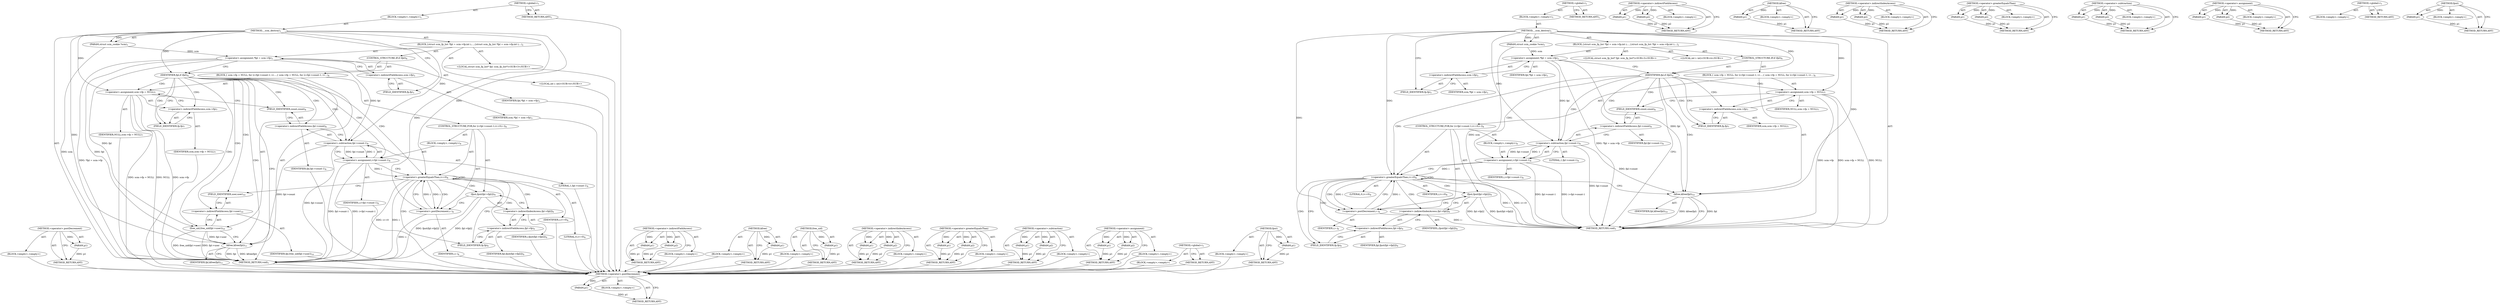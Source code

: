 digraph "fput" {
vulnerable_89 [label=<(METHOD,&lt;operator&gt;.postDecrement)>];
vulnerable_90 [label=<(PARAM,p1)>];
vulnerable_91 [label=<(BLOCK,&lt;empty&gt;,&lt;empty&gt;)>];
vulnerable_92 [label=<(METHOD_RETURN,ANY)>];
vulnerable_6 [label=<(METHOD,&lt;global&gt;)<SUB>1</SUB>>];
vulnerable_7 [label=<(BLOCK,&lt;empty&gt;,&lt;empty&gt;)<SUB>1</SUB>>];
vulnerable_8 [label=<(METHOD,__scm_destroy)<SUB>1</SUB>>];
vulnerable_9 [label=<(PARAM,struct scm_cookie *scm)<SUB>1</SUB>>];
vulnerable_10 [label=<(BLOCK,{
	struct scm_fp_list *fpl = scm-&gt;fp;
	int i;

...,{
	struct scm_fp_list *fpl = scm-&gt;fp;
	int i;

...)<SUB>2</SUB>>];
vulnerable_11 [label="<(LOCAL,struct scm_fp_list* fpl: scm_fp_list*)<SUB>3</SUB>>"];
vulnerable_12 [label=<(&lt;operator&gt;.assignment,*fpl = scm-&gt;fp)<SUB>3</SUB>>];
vulnerable_13 [label=<(IDENTIFIER,fpl,*fpl = scm-&gt;fp)<SUB>3</SUB>>];
vulnerable_14 [label=<(&lt;operator&gt;.indirectFieldAccess,scm-&gt;fp)<SUB>3</SUB>>];
vulnerable_15 [label=<(IDENTIFIER,scm,*fpl = scm-&gt;fp)<SUB>3</SUB>>];
vulnerable_16 [label=<(FIELD_IDENTIFIER,fp,fp)<SUB>3</SUB>>];
vulnerable_17 [label="<(LOCAL,int i: int)<SUB>4</SUB>>"];
vulnerable_18 [label=<(CONTROL_STRUCTURE,IF,if (fpl))<SUB>6</SUB>>];
vulnerable_19 [label=<(IDENTIFIER,fpl,if (fpl))<SUB>6</SUB>>];
vulnerable_20 [label=<(BLOCK,{
 		scm-&gt;fp = NULL;
 		for (i=fpl-&gt;count-1; i&gt;...,{
 		scm-&gt;fp = NULL;
 		for (i=fpl-&gt;count-1; i&gt;...)<SUB>6</SUB>>];
vulnerable_21 [label=<(&lt;operator&gt;.assignment,scm-&gt;fp = NULL)<SUB>7</SUB>>];
vulnerable_22 [label=<(&lt;operator&gt;.indirectFieldAccess,scm-&gt;fp)<SUB>7</SUB>>];
vulnerable_23 [label=<(IDENTIFIER,scm,scm-&gt;fp = NULL)<SUB>7</SUB>>];
vulnerable_24 [label=<(FIELD_IDENTIFIER,fp,fp)<SUB>7</SUB>>];
vulnerable_25 [label=<(IDENTIFIER,NULL,scm-&gt;fp = NULL)<SUB>7</SUB>>];
vulnerable_26 [label=<(CONTROL_STRUCTURE,FOR,for (i=fpl-&gt;count-1;i&gt;=0;i--))<SUB>8</SUB>>];
vulnerable_27 [label=<(BLOCK,&lt;empty&gt;,&lt;empty&gt;)<SUB>8</SUB>>];
vulnerable_28 [label=<(&lt;operator&gt;.assignment,i=fpl-&gt;count-1)<SUB>8</SUB>>];
vulnerable_29 [label=<(IDENTIFIER,i,i=fpl-&gt;count-1)<SUB>8</SUB>>];
vulnerable_30 [label=<(&lt;operator&gt;.subtraction,fpl-&gt;count-1)<SUB>8</SUB>>];
vulnerable_31 [label=<(&lt;operator&gt;.indirectFieldAccess,fpl-&gt;count)<SUB>8</SUB>>];
vulnerable_32 [label=<(IDENTIFIER,fpl,fpl-&gt;count-1)<SUB>8</SUB>>];
vulnerable_33 [label=<(FIELD_IDENTIFIER,count,count)<SUB>8</SUB>>];
vulnerable_34 [label=<(LITERAL,1,fpl-&gt;count-1)<SUB>8</SUB>>];
vulnerable_35 [label=<(&lt;operator&gt;.greaterEqualsThan,i&gt;=0)<SUB>8</SUB>>];
vulnerable_36 [label=<(IDENTIFIER,i,i&gt;=0)<SUB>8</SUB>>];
vulnerable_37 [label=<(LITERAL,0,i&gt;=0)<SUB>8</SUB>>];
vulnerable_38 [label=<(&lt;operator&gt;.postDecrement,i--)<SUB>8</SUB>>];
vulnerable_39 [label=<(IDENTIFIER,i,i--)<SUB>8</SUB>>];
vulnerable_40 [label=<(fput,fput(fpl-&gt;fp[i]))<SUB>9</SUB>>];
vulnerable_41 [label=<(&lt;operator&gt;.indirectIndexAccess,fpl-&gt;fp[i])<SUB>9</SUB>>];
vulnerable_42 [label=<(&lt;operator&gt;.indirectFieldAccess,fpl-&gt;fp)<SUB>9</SUB>>];
vulnerable_43 [label=<(IDENTIFIER,fpl,fput(fpl-&gt;fp[i]))<SUB>9</SUB>>];
vulnerable_44 [label=<(FIELD_IDENTIFIER,fp,fp)<SUB>9</SUB>>];
vulnerable_45 [label=<(IDENTIFIER,i,fput(fpl-&gt;fp[i]))<SUB>9</SUB>>];
vulnerable_46 [label=<(kfree,kfree(fpl))<SUB>10</SUB>>];
vulnerable_47 [label=<(IDENTIFIER,fpl,kfree(fpl))<SUB>10</SUB>>];
vulnerable_48 [label=<(METHOD_RETURN,void)<SUB>1</SUB>>];
vulnerable_50 [label=<(METHOD_RETURN,ANY)<SUB>1</SUB>>];
vulnerable_74 [label=<(METHOD,&lt;operator&gt;.indirectFieldAccess)>];
vulnerable_75 [label=<(PARAM,p1)>];
vulnerable_76 [label=<(PARAM,p2)>];
vulnerable_77 [label=<(BLOCK,&lt;empty&gt;,&lt;empty&gt;)>];
vulnerable_78 [label=<(METHOD_RETURN,ANY)>];
vulnerable_102 [label=<(METHOD,kfree)>];
vulnerable_103 [label=<(PARAM,p1)>];
vulnerable_104 [label=<(BLOCK,&lt;empty&gt;,&lt;empty&gt;)>];
vulnerable_105 [label=<(METHOD_RETURN,ANY)>];
vulnerable_97 [label=<(METHOD,&lt;operator&gt;.indirectIndexAccess)>];
vulnerable_98 [label=<(PARAM,p1)>];
vulnerable_99 [label=<(PARAM,p2)>];
vulnerable_100 [label=<(BLOCK,&lt;empty&gt;,&lt;empty&gt;)>];
vulnerable_101 [label=<(METHOD_RETURN,ANY)>];
vulnerable_84 [label=<(METHOD,&lt;operator&gt;.greaterEqualsThan)>];
vulnerable_85 [label=<(PARAM,p1)>];
vulnerable_86 [label=<(PARAM,p2)>];
vulnerable_87 [label=<(BLOCK,&lt;empty&gt;,&lt;empty&gt;)>];
vulnerable_88 [label=<(METHOD_RETURN,ANY)>];
vulnerable_79 [label=<(METHOD,&lt;operator&gt;.subtraction)>];
vulnerable_80 [label=<(PARAM,p1)>];
vulnerable_81 [label=<(PARAM,p2)>];
vulnerable_82 [label=<(BLOCK,&lt;empty&gt;,&lt;empty&gt;)>];
vulnerable_83 [label=<(METHOD_RETURN,ANY)>];
vulnerable_69 [label=<(METHOD,&lt;operator&gt;.assignment)>];
vulnerable_70 [label=<(PARAM,p1)>];
vulnerable_71 [label=<(PARAM,p2)>];
vulnerable_72 [label=<(BLOCK,&lt;empty&gt;,&lt;empty&gt;)>];
vulnerable_73 [label=<(METHOD_RETURN,ANY)>];
vulnerable_63 [label=<(METHOD,&lt;global&gt;)<SUB>1</SUB>>];
vulnerable_64 [label=<(BLOCK,&lt;empty&gt;,&lt;empty&gt;)>];
vulnerable_65 [label=<(METHOD_RETURN,ANY)>];
vulnerable_93 [label=<(METHOD,fput)>];
vulnerable_94 [label=<(PARAM,p1)>];
vulnerable_95 [label=<(BLOCK,&lt;empty&gt;,&lt;empty&gt;)>];
vulnerable_96 [label=<(METHOD_RETURN,ANY)>];
fixed_93 [label=<(METHOD,&lt;operator&gt;.postDecrement)>];
fixed_94 [label=<(PARAM,p1)>];
fixed_95 [label=<(BLOCK,&lt;empty&gt;,&lt;empty&gt;)>];
fixed_96 [label=<(METHOD_RETURN,ANY)>];
fixed_6 [label=<(METHOD,&lt;global&gt;)<SUB>1</SUB>>];
fixed_7 [label=<(BLOCK,&lt;empty&gt;,&lt;empty&gt;)<SUB>1</SUB>>];
fixed_8 [label=<(METHOD,__scm_destroy)<SUB>1</SUB>>];
fixed_9 [label=<(PARAM,struct scm_cookie *scm)<SUB>1</SUB>>];
fixed_10 [label=<(BLOCK,{
	struct scm_fp_list *fpl = scm-&gt;fp;
	int i;

...,{
	struct scm_fp_list *fpl = scm-&gt;fp;
	int i;

...)<SUB>2</SUB>>];
fixed_11 [label="<(LOCAL,struct scm_fp_list* fpl: scm_fp_list*)<SUB>3</SUB>>"];
fixed_12 [label=<(&lt;operator&gt;.assignment,*fpl = scm-&gt;fp)<SUB>3</SUB>>];
fixed_13 [label=<(IDENTIFIER,fpl,*fpl = scm-&gt;fp)<SUB>3</SUB>>];
fixed_14 [label=<(&lt;operator&gt;.indirectFieldAccess,scm-&gt;fp)<SUB>3</SUB>>];
fixed_15 [label=<(IDENTIFIER,scm,*fpl = scm-&gt;fp)<SUB>3</SUB>>];
fixed_16 [label=<(FIELD_IDENTIFIER,fp,fp)<SUB>3</SUB>>];
fixed_17 [label="<(LOCAL,int i: int)<SUB>4</SUB>>"];
fixed_18 [label=<(CONTROL_STRUCTURE,IF,if (fpl))<SUB>6</SUB>>];
fixed_19 [label=<(IDENTIFIER,fpl,if (fpl))<SUB>6</SUB>>];
fixed_20 [label=<(BLOCK,{
 		scm-&gt;fp = NULL;
 		for (i=fpl-&gt;count-1; i&gt;...,{
 		scm-&gt;fp = NULL;
 		for (i=fpl-&gt;count-1; i&gt;...)<SUB>6</SUB>>];
fixed_21 [label=<(&lt;operator&gt;.assignment,scm-&gt;fp = NULL)<SUB>7</SUB>>];
fixed_22 [label=<(&lt;operator&gt;.indirectFieldAccess,scm-&gt;fp)<SUB>7</SUB>>];
fixed_23 [label=<(IDENTIFIER,scm,scm-&gt;fp = NULL)<SUB>7</SUB>>];
fixed_24 [label=<(FIELD_IDENTIFIER,fp,fp)<SUB>7</SUB>>];
fixed_25 [label=<(IDENTIFIER,NULL,scm-&gt;fp = NULL)<SUB>7</SUB>>];
fixed_26 [label=<(CONTROL_STRUCTURE,FOR,for (i=fpl-&gt;count-1;i&gt;=0;i--))<SUB>8</SUB>>];
fixed_27 [label=<(BLOCK,&lt;empty&gt;,&lt;empty&gt;)<SUB>8</SUB>>];
fixed_28 [label=<(&lt;operator&gt;.assignment,i=fpl-&gt;count-1)<SUB>8</SUB>>];
fixed_29 [label=<(IDENTIFIER,i,i=fpl-&gt;count-1)<SUB>8</SUB>>];
fixed_30 [label=<(&lt;operator&gt;.subtraction,fpl-&gt;count-1)<SUB>8</SUB>>];
fixed_31 [label=<(&lt;operator&gt;.indirectFieldAccess,fpl-&gt;count)<SUB>8</SUB>>];
fixed_32 [label=<(IDENTIFIER,fpl,fpl-&gt;count-1)<SUB>8</SUB>>];
fixed_33 [label=<(FIELD_IDENTIFIER,count,count)<SUB>8</SUB>>];
fixed_34 [label=<(LITERAL,1,fpl-&gt;count-1)<SUB>8</SUB>>];
fixed_35 [label=<(&lt;operator&gt;.greaterEqualsThan,i&gt;=0)<SUB>8</SUB>>];
fixed_36 [label=<(IDENTIFIER,i,i&gt;=0)<SUB>8</SUB>>];
fixed_37 [label=<(LITERAL,0,i&gt;=0)<SUB>8</SUB>>];
fixed_38 [label=<(&lt;operator&gt;.postDecrement,i--)<SUB>8</SUB>>];
fixed_39 [label=<(IDENTIFIER,i,i--)<SUB>8</SUB>>];
fixed_40 [label=<(fput,fput(fpl-&gt;fp[i]))<SUB>9</SUB>>];
fixed_41 [label=<(&lt;operator&gt;.indirectIndexAccess,fpl-&gt;fp[i])<SUB>9</SUB>>];
fixed_42 [label=<(&lt;operator&gt;.indirectFieldAccess,fpl-&gt;fp)<SUB>9</SUB>>];
fixed_43 [label=<(IDENTIFIER,fpl,fput(fpl-&gt;fp[i]))<SUB>9</SUB>>];
fixed_44 [label=<(FIELD_IDENTIFIER,fp,fp)<SUB>9</SUB>>];
fixed_45 [label=<(IDENTIFIER,i,fput(fpl-&gt;fp[i]))<SUB>9</SUB>>];
fixed_46 [label=<(free_uid,free_uid(fpl-&gt;user))<SUB>10</SUB>>];
fixed_47 [label=<(&lt;operator&gt;.indirectFieldAccess,fpl-&gt;user)<SUB>10</SUB>>];
fixed_48 [label=<(IDENTIFIER,fpl,free_uid(fpl-&gt;user))<SUB>10</SUB>>];
fixed_49 [label=<(FIELD_IDENTIFIER,user,user)<SUB>10</SUB>>];
fixed_50 [label=<(kfree,kfree(fpl))<SUB>11</SUB>>];
fixed_51 [label=<(IDENTIFIER,fpl,kfree(fpl))<SUB>11</SUB>>];
fixed_52 [label=<(METHOD_RETURN,void)<SUB>1</SUB>>];
fixed_54 [label=<(METHOD_RETURN,ANY)<SUB>1</SUB>>];
fixed_78 [label=<(METHOD,&lt;operator&gt;.indirectFieldAccess)>];
fixed_79 [label=<(PARAM,p1)>];
fixed_80 [label=<(PARAM,p2)>];
fixed_81 [label=<(BLOCK,&lt;empty&gt;,&lt;empty&gt;)>];
fixed_82 [label=<(METHOD_RETURN,ANY)>];
fixed_110 [label=<(METHOD,kfree)>];
fixed_111 [label=<(PARAM,p1)>];
fixed_112 [label=<(BLOCK,&lt;empty&gt;,&lt;empty&gt;)>];
fixed_113 [label=<(METHOD_RETURN,ANY)>];
fixed_106 [label=<(METHOD,free_uid)>];
fixed_107 [label=<(PARAM,p1)>];
fixed_108 [label=<(BLOCK,&lt;empty&gt;,&lt;empty&gt;)>];
fixed_109 [label=<(METHOD_RETURN,ANY)>];
fixed_101 [label=<(METHOD,&lt;operator&gt;.indirectIndexAccess)>];
fixed_102 [label=<(PARAM,p1)>];
fixed_103 [label=<(PARAM,p2)>];
fixed_104 [label=<(BLOCK,&lt;empty&gt;,&lt;empty&gt;)>];
fixed_105 [label=<(METHOD_RETURN,ANY)>];
fixed_88 [label=<(METHOD,&lt;operator&gt;.greaterEqualsThan)>];
fixed_89 [label=<(PARAM,p1)>];
fixed_90 [label=<(PARAM,p2)>];
fixed_91 [label=<(BLOCK,&lt;empty&gt;,&lt;empty&gt;)>];
fixed_92 [label=<(METHOD_RETURN,ANY)>];
fixed_83 [label=<(METHOD,&lt;operator&gt;.subtraction)>];
fixed_84 [label=<(PARAM,p1)>];
fixed_85 [label=<(PARAM,p2)>];
fixed_86 [label=<(BLOCK,&lt;empty&gt;,&lt;empty&gt;)>];
fixed_87 [label=<(METHOD_RETURN,ANY)>];
fixed_73 [label=<(METHOD,&lt;operator&gt;.assignment)>];
fixed_74 [label=<(PARAM,p1)>];
fixed_75 [label=<(PARAM,p2)>];
fixed_76 [label=<(BLOCK,&lt;empty&gt;,&lt;empty&gt;)>];
fixed_77 [label=<(METHOD_RETURN,ANY)>];
fixed_67 [label=<(METHOD,&lt;global&gt;)<SUB>1</SUB>>];
fixed_68 [label=<(BLOCK,&lt;empty&gt;,&lt;empty&gt;)>];
fixed_69 [label=<(METHOD_RETURN,ANY)>];
fixed_97 [label=<(METHOD,fput)>];
fixed_98 [label=<(PARAM,p1)>];
fixed_99 [label=<(BLOCK,&lt;empty&gt;,&lt;empty&gt;)>];
fixed_100 [label=<(METHOD_RETURN,ANY)>];
vulnerable_89 -> vulnerable_90  [key=0, label="AST: "];
vulnerable_89 -> vulnerable_90  [key=1, label="DDG: "];
vulnerable_89 -> vulnerable_91  [key=0, label="AST: "];
vulnerable_89 -> vulnerable_92  [key=0, label="AST: "];
vulnerable_89 -> vulnerable_92  [key=1, label="CFG: "];
vulnerable_90 -> vulnerable_92  [key=0, label="DDG: p1"];
vulnerable_6 -> vulnerable_7  [key=0, label="AST: "];
vulnerable_6 -> vulnerable_50  [key=0, label="AST: "];
vulnerable_6 -> vulnerable_50  [key=1, label="CFG: "];
vulnerable_7 -> vulnerable_8  [key=0, label="AST: "];
vulnerable_8 -> vulnerable_9  [key=0, label="AST: "];
vulnerable_8 -> vulnerable_9  [key=1, label="DDG: "];
vulnerable_8 -> vulnerable_10  [key=0, label="AST: "];
vulnerable_8 -> vulnerable_48  [key=0, label="AST: "];
vulnerable_8 -> vulnerable_16  [key=0, label="CFG: "];
vulnerable_8 -> vulnerable_19  [key=0, label="DDG: "];
vulnerable_8 -> vulnerable_21  [key=0, label="DDG: "];
vulnerable_8 -> vulnerable_46  [key=0, label="DDG: "];
vulnerable_8 -> vulnerable_35  [key=0, label="DDG: "];
vulnerable_8 -> vulnerable_38  [key=0, label="DDG: "];
vulnerable_8 -> vulnerable_30  [key=0, label="DDG: "];
vulnerable_9 -> vulnerable_48  [key=0, label="DDG: scm"];
vulnerable_9 -> vulnerable_12  [key=0, label="DDG: scm"];
vulnerable_10 -> vulnerable_11  [key=0, label="AST: "];
vulnerable_10 -> vulnerable_12  [key=0, label="AST: "];
vulnerable_10 -> vulnerable_17  [key=0, label="AST: "];
vulnerable_10 -> vulnerable_18  [key=0, label="AST: "];
vulnerable_12 -> vulnerable_13  [key=0, label="AST: "];
vulnerable_12 -> vulnerable_14  [key=0, label="AST: "];
vulnerable_12 -> vulnerable_19  [key=0, label="CFG: "];
vulnerable_12 -> vulnerable_48  [key=0, label="DDG: *fpl = scm-&gt;fp"];
vulnerable_12 -> vulnerable_46  [key=0, label="DDG: fpl"];
vulnerable_12 -> vulnerable_30  [key=0, label="DDG: fpl"];
vulnerable_14 -> vulnerable_15  [key=0, label="AST: "];
vulnerable_14 -> vulnerable_16  [key=0, label="AST: "];
vulnerable_14 -> vulnerable_12  [key=0, label="CFG: "];
vulnerable_16 -> vulnerable_14  [key=0, label="CFG: "];
vulnerable_18 -> vulnerable_19  [key=0, label="AST: "];
vulnerable_18 -> vulnerable_20  [key=0, label="AST: "];
vulnerable_19 -> vulnerable_48  [key=0, label="CFG: "];
vulnerable_19 -> vulnerable_24  [key=0, label="CFG: "];
vulnerable_19 -> vulnerable_24  [key=1, label="CDG: "];
vulnerable_19 -> vulnerable_30  [key=0, label="CDG: "];
vulnerable_19 -> vulnerable_21  [key=0, label="CDG: "];
vulnerable_19 -> vulnerable_33  [key=0, label="CDG: "];
vulnerable_19 -> vulnerable_28  [key=0, label="CDG: "];
vulnerable_19 -> vulnerable_46  [key=0, label="CDG: "];
vulnerable_19 -> vulnerable_22  [key=0, label="CDG: "];
vulnerable_19 -> vulnerable_35  [key=0, label="CDG: "];
vulnerable_19 -> vulnerable_31  [key=0, label="CDG: "];
vulnerable_20 -> vulnerable_21  [key=0, label="AST: "];
vulnerable_20 -> vulnerable_26  [key=0, label="AST: "];
vulnerable_20 -> vulnerable_46  [key=0, label="AST: "];
vulnerable_21 -> vulnerable_22  [key=0, label="AST: "];
vulnerable_21 -> vulnerable_25  [key=0, label="AST: "];
vulnerable_21 -> vulnerable_33  [key=0, label="CFG: "];
vulnerable_21 -> vulnerable_48  [key=0, label="DDG: scm-&gt;fp"];
vulnerable_21 -> vulnerable_48  [key=1, label="DDG: scm-&gt;fp = NULL"];
vulnerable_21 -> vulnerable_48  [key=2, label="DDG: NULL"];
vulnerable_22 -> vulnerable_23  [key=0, label="AST: "];
vulnerable_22 -> vulnerable_24  [key=0, label="AST: "];
vulnerable_22 -> vulnerable_21  [key=0, label="CFG: "];
vulnerable_24 -> vulnerable_22  [key=0, label="CFG: "];
vulnerable_26 -> vulnerable_27  [key=0, label="AST: "];
vulnerable_26 -> vulnerable_35  [key=0, label="AST: "];
vulnerable_26 -> vulnerable_38  [key=0, label="AST: "];
vulnerable_26 -> vulnerable_40  [key=0, label="AST: "];
vulnerable_27 -> vulnerable_28  [key=0, label="AST: "];
vulnerable_28 -> vulnerable_29  [key=0, label="AST: "];
vulnerable_28 -> vulnerable_30  [key=0, label="AST: "];
vulnerable_28 -> vulnerable_35  [key=0, label="CFG: "];
vulnerable_28 -> vulnerable_35  [key=1, label="DDG: i"];
vulnerable_28 -> vulnerable_48  [key=0, label="DDG: fpl-&gt;count-1"];
vulnerable_28 -> vulnerable_48  [key=1, label="DDG: i=fpl-&gt;count-1"];
vulnerable_30 -> vulnerable_31  [key=0, label="AST: "];
vulnerable_30 -> vulnerable_34  [key=0, label="AST: "];
vulnerable_30 -> vulnerable_28  [key=0, label="CFG: "];
vulnerable_30 -> vulnerable_28  [key=1, label="DDG: fpl-&gt;count"];
vulnerable_30 -> vulnerable_28  [key=2, label="DDG: 1"];
vulnerable_30 -> vulnerable_48  [key=0, label="DDG: fpl-&gt;count"];
vulnerable_30 -> vulnerable_46  [key=0, label="DDG: fpl-&gt;count"];
vulnerable_31 -> vulnerable_32  [key=0, label="AST: "];
vulnerable_31 -> vulnerable_33  [key=0, label="AST: "];
vulnerable_31 -> vulnerable_30  [key=0, label="CFG: "];
vulnerable_33 -> vulnerable_31  [key=0, label="CFG: "];
vulnerable_35 -> vulnerable_36  [key=0, label="AST: "];
vulnerable_35 -> vulnerable_37  [key=0, label="AST: "];
vulnerable_35 -> vulnerable_44  [key=0, label="CFG: "];
vulnerable_35 -> vulnerable_44  [key=1, label="CDG: "];
vulnerable_35 -> vulnerable_46  [key=0, label="CFG: "];
vulnerable_35 -> vulnerable_48  [key=0, label="DDG: i"];
vulnerable_35 -> vulnerable_48  [key=1, label="DDG: i&gt;=0"];
vulnerable_35 -> vulnerable_38  [key=0, label="DDG: i"];
vulnerable_35 -> vulnerable_38  [key=1, label="CDG: "];
vulnerable_35 -> vulnerable_42  [key=0, label="CDG: "];
vulnerable_35 -> vulnerable_41  [key=0, label="CDG: "];
vulnerable_35 -> vulnerable_40  [key=0, label="CDG: "];
vulnerable_35 -> vulnerable_35  [key=0, label="CDG: "];
vulnerable_38 -> vulnerable_39  [key=0, label="AST: "];
vulnerable_38 -> vulnerable_35  [key=0, label="CFG: "];
vulnerable_38 -> vulnerable_35  [key=1, label="DDG: i"];
vulnerable_38 -> vulnerable_48  [key=0, label="DDG: i--"];
vulnerable_40 -> vulnerable_41  [key=0, label="AST: "];
vulnerable_40 -> vulnerable_38  [key=0, label="CFG: "];
vulnerable_40 -> vulnerable_48  [key=0, label="DDG: fpl-&gt;fp[i]"];
vulnerable_40 -> vulnerable_48  [key=1, label="DDG: fput(fpl-&gt;fp[i])"];
vulnerable_41 -> vulnerable_42  [key=0, label="AST: "];
vulnerable_41 -> vulnerable_45  [key=0, label="AST: "];
vulnerable_41 -> vulnerable_40  [key=0, label="CFG: "];
vulnerable_42 -> vulnerable_43  [key=0, label="AST: "];
vulnerable_42 -> vulnerable_44  [key=0, label="AST: "];
vulnerable_42 -> vulnerable_41  [key=0, label="CFG: "];
vulnerable_44 -> vulnerable_42  [key=0, label="CFG: "];
vulnerable_46 -> vulnerable_47  [key=0, label="AST: "];
vulnerable_46 -> vulnerable_48  [key=0, label="CFG: "];
vulnerable_46 -> vulnerable_48  [key=1, label="DDG: fpl"];
vulnerable_46 -> vulnerable_48  [key=2, label="DDG: kfree(fpl)"];
vulnerable_74 -> vulnerable_75  [key=0, label="AST: "];
vulnerable_74 -> vulnerable_75  [key=1, label="DDG: "];
vulnerable_74 -> vulnerable_77  [key=0, label="AST: "];
vulnerable_74 -> vulnerable_76  [key=0, label="AST: "];
vulnerable_74 -> vulnerable_76  [key=1, label="DDG: "];
vulnerable_74 -> vulnerable_78  [key=0, label="AST: "];
vulnerable_74 -> vulnerable_78  [key=1, label="CFG: "];
vulnerable_75 -> vulnerable_78  [key=0, label="DDG: p1"];
vulnerable_76 -> vulnerable_78  [key=0, label="DDG: p2"];
vulnerable_102 -> vulnerable_103  [key=0, label="AST: "];
vulnerable_102 -> vulnerable_103  [key=1, label="DDG: "];
vulnerable_102 -> vulnerable_104  [key=0, label="AST: "];
vulnerable_102 -> vulnerable_105  [key=0, label="AST: "];
vulnerable_102 -> vulnerable_105  [key=1, label="CFG: "];
vulnerable_103 -> vulnerable_105  [key=0, label="DDG: p1"];
vulnerable_97 -> vulnerable_98  [key=0, label="AST: "];
vulnerable_97 -> vulnerable_98  [key=1, label="DDG: "];
vulnerable_97 -> vulnerable_100  [key=0, label="AST: "];
vulnerable_97 -> vulnerable_99  [key=0, label="AST: "];
vulnerable_97 -> vulnerable_99  [key=1, label="DDG: "];
vulnerable_97 -> vulnerable_101  [key=0, label="AST: "];
vulnerable_97 -> vulnerable_101  [key=1, label="CFG: "];
vulnerable_98 -> vulnerable_101  [key=0, label="DDG: p1"];
vulnerable_99 -> vulnerable_101  [key=0, label="DDG: p2"];
vulnerable_84 -> vulnerable_85  [key=0, label="AST: "];
vulnerable_84 -> vulnerable_85  [key=1, label="DDG: "];
vulnerable_84 -> vulnerable_87  [key=0, label="AST: "];
vulnerable_84 -> vulnerable_86  [key=0, label="AST: "];
vulnerable_84 -> vulnerable_86  [key=1, label="DDG: "];
vulnerable_84 -> vulnerable_88  [key=0, label="AST: "];
vulnerable_84 -> vulnerable_88  [key=1, label="CFG: "];
vulnerable_85 -> vulnerable_88  [key=0, label="DDG: p1"];
vulnerable_86 -> vulnerable_88  [key=0, label="DDG: p2"];
vulnerable_79 -> vulnerable_80  [key=0, label="AST: "];
vulnerable_79 -> vulnerable_80  [key=1, label="DDG: "];
vulnerable_79 -> vulnerable_82  [key=0, label="AST: "];
vulnerable_79 -> vulnerable_81  [key=0, label="AST: "];
vulnerable_79 -> vulnerable_81  [key=1, label="DDG: "];
vulnerable_79 -> vulnerable_83  [key=0, label="AST: "];
vulnerable_79 -> vulnerable_83  [key=1, label="CFG: "];
vulnerable_80 -> vulnerable_83  [key=0, label="DDG: p1"];
vulnerable_81 -> vulnerable_83  [key=0, label="DDG: p2"];
vulnerable_69 -> vulnerable_70  [key=0, label="AST: "];
vulnerable_69 -> vulnerable_70  [key=1, label="DDG: "];
vulnerable_69 -> vulnerable_72  [key=0, label="AST: "];
vulnerable_69 -> vulnerable_71  [key=0, label="AST: "];
vulnerable_69 -> vulnerable_71  [key=1, label="DDG: "];
vulnerable_69 -> vulnerable_73  [key=0, label="AST: "];
vulnerable_69 -> vulnerable_73  [key=1, label="CFG: "];
vulnerable_70 -> vulnerable_73  [key=0, label="DDG: p1"];
vulnerable_71 -> vulnerable_73  [key=0, label="DDG: p2"];
vulnerable_63 -> vulnerable_64  [key=0, label="AST: "];
vulnerable_63 -> vulnerable_65  [key=0, label="AST: "];
vulnerable_63 -> vulnerable_65  [key=1, label="CFG: "];
vulnerable_93 -> vulnerable_94  [key=0, label="AST: "];
vulnerable_93 -> vulnerable_94  [key=1, label="DDG: "];
vulnerable_93 -> vulnerable_95  [key=0, label="AST: "];
vulnerable_93 -> vulnerable_96  [key=0, label="AST: "];
vulnerable_93 -> vulnerable_96  [key=1, label="CFG: "];
vulnerable_94 -> vulnerable_96  [key=0, label="DDG: p1"];
fixed_93 -> fixed_94  [key=0, label="AST: "];
fixed_93 -> fixed_94  [key=1, label="DDG: "];
fixed_93 -> fixed_95  [key=0, label="AST: "];
fixed_93 -> fixed_96  [key=0, label="AST: "];
fixed_93 -> fixed_96  [key=1, label="CFG: "];
fixed_94 -> fixed_96  [key=0, label="DDG: p1"];
fixed_95 -> vulnerable_89  [key=0];
fixed_96 -> vulnerable_89  [key=0];
fixed_6 -> fixed_7  [key=0, label="AST: "];
fixed_6 -> fixed_54  [key=0, label="AST: "];
fixed_6 -> fixed_54  [key=1, label="CFG: "];
fixed_7 -> fixed_8  [key=0, label="AST: "];
fixed_8 -> fixed_9  [key=0, label="AST: "];
fixed_8 -> fixed_9  [key=1, label="DDG: "];
fixed_8 -> fixed_10  [key=0, label="AST: "];
fixed_8 -> fixed_52  [key=0, label="AST: "];
fixed_8 -> fixed_16  [key=0, label="CFG: "];
fixed_8 -> fixed_19  [key=0, label="DDG: "];
fixed_8 -> fixed_21  [key=0, label="DDG: "];
fixed_8 -> fixed_50  [key=0, label="DDG: "];
fixed_8 -> fixed_35  [key=0, label="DDG: "];
fixed_8 -> fixed_38  [key=0, label="DDG: "];
fixed_8 -> fixed_30  [key=0, label="DDG: "];
fixed_9 -> fixed_52  [key=0, label="DDG: scm"];
fixed_9 -> fixed_12  [key=0, label="DDG: scm"];
fixed_10 -> fixed_11  [key=0, label="AST: "];
fixed_10 -> fixed_12  [key=0, label="AST: "];
fixed_10 -> fixed_17  [key=0, label="AST: "];
fixed_10 -> fixed_18  [key=0, label="AST: "];
fixed_11 -> vulnerable_89  [key=0];
fixed_12 -> fixed_13  [key=0, label="AST: "];
fixed_12 -> fixed_14  [key=0, label="AST: "];
fixed_12 -> fixed_19  [key=0, label="CFG: "];
fixed_12 -> fixed_52  [key=0, label="DDG: *fpl = scm-&gt;fp"];
fixed_12 -> fixed_46  [key=0, label="DDG: fpl"];
fixed_12 -> fixed_50  [key=0, label="DDG: fpl"];
fixed_12 -> fixed_30  [key=0, label="DDG: fpl"];
fixed_13 -> vulnerable_89  [key=0];
fixed_14 -> fixed_15  [key=0, label="AST: "];
fixed_14 -> fixed_16  [key=0, label="AST: "];
fixed_14 -> fixed_12  [key=0, label="CFG: "];
fixed_15 -> vulnerable_89  [key=0];
fixed_16 -> fixed_14  [key=0, label="CFG: "];
fixed_17 -> vulnerable_89  [key=0];
fixed_18 -> fixed_19  [key=0, label="AST: "];
fixed_18 -> fixed_20  [key=0, label="AST: "];
fixed_19 -> fixed_52  [key=0, label="CFG: "];
fixed_19 -> fixed_24  [key=0, label="CFG: "];
fixed_19 -> fixed_24  [key=1, label="CDG: "];
fixed_19 -> fixed_47  [key=0, label="CDG: "];
fixed_19 -> fixed_30  [key=0, label="CDG: "];
fixed_19 -> fixed_21  [key=0, label="CDG: "];
fixed_19 -> fixed_49  [key=0, label="CDG: "];
fixed_19 -> fixed_33  [key=0, label="CDG: "];
fixed_19 -> fixed_28  [key=0, label="CDG: "];
fixed_19 -> fixed_46  [key=0, label="CDG: "];
fixed_19 -> fixed_22  [key=0, label="CDG: "];
fixed_19 -> fixed_50  [key=0, label="CDG: "];
fixed_19 -> fixed_35  [key=0, label="CDG: "];
fixed_19 -> fixed_31  [key=0, label="CDG: "];
fixed_20 -> fixed_21  [key=0, label="AST: "];
fixed_20 -> fixed_26  [key=0, label="AST: "];
fixed_20 -> fixed_46  [key=0, label="AST: "];
fixed_20 -> fixed_50  [key=0, label="AST: "];
fixed_21 -> fixed_22  [key=0, label="AST: "];
fixed_21 -> fixed_25  [key=0, label="AST: "];
fixed_21 -> fixed_33  [key=0, label="CFG: "];
fixed_21 -> fixed_52  [key=0, label="DDG: scm-&gt;fp"];
fixed_21 -> fixed_52  [key=1, label="DDG: scm-&gt;fp = NULL"];
fixed_21 -> fixed_52  [key=2, label="DDG: NULL"];
fixed_22 -> fixed_23  [key=0, label="AST: "];
fixed_22 -> fixed_24  [key=0, label="AST: "];
fixed_22 -> fixed_21  [key=0, label="CFG: "];
fixed_23 -> vulnerable_89  [key=0];
fixed_24 -> fixed_22  [key=0, label="CFG: "];
fixed_25 -> vulnerable_89  [key=0];
fixed_26 -> fixed_27  [key=0, label="AST: "];
fixed_26 -> fixed_35  [key=0, label="AST: "];
fixed_26 -> fixed_38  [key=0, label="AST: "];
fixed_26 -> fixed_40  [key=0, label="AST: "];
fixed_27 -> fixed_28  [key=0, label="AST: "];
fixed_28 -> fixed_29  [key=0, label="AST: "];
fixed_28 -> fixed_30  [key=0, label="AST: "];
fixed_28 -> fixed_35  [key=0, label="CFG: "];
fixed_28 -> fixed_35  [key=1, label="DDG: i"];
fixed_28 -> fixed_52  [key=0, label="DDG: fpl-&gt;count-1"];
fixed_28 -> fixed_52  [key=1, label="DDG: i=fpl-&gt;count-1"];
fixed_29 -> vulnerable_89  [key=0];
fixed_30 -> fixed_31  [key=0, label="AST: "];
fixed_30 -> fixed_34  [key=0, label="AST: "];
fixed_30 -> fixed_28  [key=0, label="CFG: "];
fixed_30 -> fixed_28  [key=1, label="DDG: fpl-&gt;count"];
fixed_30 -> fixed_28  [key=2, label="DDG: 1"];
fixed_30 -> fixed_52  [key=0, label="DDG: fpl-&gt;count"];
fixed_30 -> fixed_50  [key=0, label="DDG: fpl-&gt;count"];
fixed_31 -> fixed_32  [key=0, label="AST: "];
fixed_31 -> fixed_33  [key=0, label="AST: "];
fixed_31 -> fixed_30  [key=0, label="CFG: "];
fixed_32 -> vulnerable_89  [key=0];
fixed_33 -> fixed_31  [key=0, label="CFG: "];
fixed_34 -> vulnerable_89  [key=0];
fixed_35 -> fixed_36  [key=0, label="AST: "];
fixed_35 -> fixed_37  [key=0, label="AST: "];
fixed_35 -> fixed_44  [key=0, label="CFG: "];
fixed_35 -> fixed_44  [key=1, label="CDG: "];
fixed_35 -> fixed_49  [key=0, label="CFG: "];
fixed_35 -> fixed_52  [key=0, label="DDG: i"];
fixed_35 -> fixed_52  [key=1, label="DDG: i&gt;=0"];
fixed_35 -> fixed_38  [key=0, label="DDG: i"];
fixed_35 -> fixed_38  [key=1, label="CDG: "];
fixed_35 -> fixed_42  [key=0, label="CDG: "];
fixed_35 -> fixed_41  [key=0, label="CDG: "];
fixed_35 -> fixed_40  [key=0, label="CDG: "];
fixed_35 -> fixed_35  [key=0, label="CDG: "];
fixed_36 -> vulnerable_89  [key=0];
fixed_37 -> vulnerable_89  [key=0];
fixed_38 -> fixed_39  [key=0, label="AST: "];
fixed_38 -> fixed_35  [key=0, label="CFG: "];
fixed_38 -> fixed_35  [key=1, label="DDG: i"];
fixed_38 -> fixed_52  [key=0, label="DDG: i--"];
fixed_39 -> vulnerable_89  [key=0];
fixed_40 -> fixed_41  [key=0, label="AST: "];
fixed_40 -> fixed_38  [key=0, label="CFG: "];
fixed_40 -> fixed_52  [key=0, label="DDG: fpl-&gt;fp[i]"];
fixed_40 -> fixed_52  [key=1, label="DDG: fput(fpl-&gt;fp[i])"];
fixed_41 -> fixed_42  [key=0, label="AST: "];
fixed_41 -> fixed_45  [key=0, label="AST: "];
fixed_41 -> fixed_40  [key=0, label="CFG: "];
fixed_42 -> fixed_43  [key=0, label="AST: "];
fixed_42 -> fixed_44  [key=0, label="AST: "];
fixed_42 -> fixed_41  [key=0, label="CFG: "];
fixed_43 -> vulnerable_89  [key=0];
fixed_44 -> fixed_42  [key=0, label="CFG: "];
fixed_45 -> vulnerable_89  [key=0];
fixed_46 -> fixed_47  [key=0, label="AST: "];
fixed_46 -> fixed_50  [key=0, label="CFG: "];
fixed_46 -> fixed_50  [key=1, label="DDG: fpl-&gt;user"];
fixed_46 -> fixed_52  [key=0, label="DDG: fpl-&gt;user"];
fixed_46 -> fixed_52  [key=1, label="DDG: free_uid(fpl-&gt;user)"];
fixed_47 -> fixed_48  [key=0, label="AST: "];
fixed_47 -> fixed_49  [key=0, label="AST: "];
fixed_47 -> fixed_46  [key=0, label="CFG: "];
fixed_48 -> vulnerable_89  [key=0];
fixed_49 -> fixed_47  [key=0, label="CFG: "];
fixed_50 -> fixed_51  [key=0, label="AST: "];
fixed_50 -> fixed_52  [key=0, label="CFG: "];
fixed_50 -> fixed_52  [key=1, label="DDG: fpl"];
fixed_50 -> fixed_52  [key=2, label="DDG: kfree(fpl)"];
fixed_51 -> vulnerable_89  [key=0];
fixed_52 -> vulnerable_89  [key=0];
fixed_54 -> vulnerable_89  [key=0];
fixed_78 -> fixed_79  [key=0, label="AST: "];
fixed_78 -> fixed_79  [key=1, label="DDG: "];
fixed_78 -> fixed_81  [key=0, label="AST: "];
fixed_78 -> fixed_80  [key=0, label="AST: "];
fixed_78 -> fixed_80  [key=1, label="DDG: "];
fixed_78 -> fixed_82  [key=0, label="AST: "];
fixed_78 -> fixed_82  [key=1, label="CFG: "];
fixed_79 -> fixed_82  [key=0, label="DDG: p1"];
fixed_80 -> fixed_82  [key=0, label="DDG: p2"];
fixed_81 -> vulnerable_89  [key=0];
fixed_82 -> vulnerable_89  [key=0];
fixed_110 -> fixed_111  [key=0, label="AST: "];
fixed_110 -> fixed_111  [key=1, label="DDG: "];
fixed_110 -> fixed_112  [key=0, label="AST: "];
fixed_110 -> fixed_113  [key=0, label="AST: "];
fixed_110 -> fixed_113  [key=1, label="CFG: "];
fixed_111 -> fixed_113  [key=0, label="DDG: p1"];
fixed_112 -> vulnerable_89  [key=0];
fixed_113 -> vulnerable_89  [key=0];
fixed_106 -> fixed_107  [key=0, label="AST: "];
fixed_106 -> fixed_107  [key=1, label="DDG: "];
fixed_106 -> fixed_108  [key=0, label="AST: "];
fixed_106 -> fixed_109  [key=0, label="AST: "];
fixed_106 -> fixed_109  [key=1, label="CFG: "];
fixed_107 -> fixed_109  [key=0, label="DDG: p1"];
fixed_108 -> vulnerable_89  [key=0];
fixed_109 -> vulnerable_89  [key=0];
fixed_101 -> fixed_102  [key=0, label="AST: "];
fixed_101 -> fixed_102  [key=1, label="DDG: "];
fixed_101 -> fixed_104  [key=0, label="AST: "];
fixed_101 -> fixed_103  [key=0, label="AST: "];
fixed_101 -> fixed_103  [key=1, label="DDG: "];
fixed_101 -> fixed_105  [key=0, label="AST: "];
fixed_101 -> fixed_105  [key=1, label="CFG: "];
fixed_102 -> fixed_105  [key=0, label="DDG: p1"];
fixed_103 -> fixed_105  [key=0, label="DDG: p2"];
fixed_104 -> vulnerable_89  [key=0];
fixed_105 -> vulnerable_89  [key=0];
fixed_88 -> fixed_89  [key=0, label="AST: "];
fixed_88 -> fixed_89  [key=1, label="DDG: "];
fixed_88 -> fixed_91  [key=0, label="AST: "];
fixed_88 -> fixed_90  [key=0, label="AST: "];
fixed_88 -> fixed_90  [key=1, label="DDG: "];
fixed_88 -> fixed_92  [key=0, label="AST: "];
fixed_88 -> fixed_92  [key=1, label="CFG: "];
fixed_89 -> fixed_92  [key=0, label="DDG: p1"];
fixed_90 -> fixed_92  [key=0, label="DDG: p2"];
fixed_91 -> vulnerable_89  [key=0];
fixed_92 -> vulnerable_89  [key=0];
fixed_83 -> fixed_84  [key=0, label="AST: "];
fixed_83 -> fixed_84  [key=1, label="DDG: "];
fixed_83 -> fixed_86  [key=0, label="AST: "];
fixed_83 -> fixed_85  [key=0, label="AST: "];
fixed_83 -> fixed_85  [key=1, label="DDG: "];
fixed_83 -> fixed_87  [key=0, label="AST: "];
fixed_83 -> fixed_87  [key=1, label="CFG: "];
fixed_84 -> fixed_87  [key=0, label="DDG: p1"];
fixed_85 -> fixed_87  [key=0, label="DDG: p2"];
fixed_86 -> vulnerable_89  [key=0];
fixed_87 -> vulnerable_89  [key=0];
fixed_73 -> fixed_74  [key=0, label="AST: "];
fixed_73 -> fixed_74  [key=1, label="DDG: "];
fixed_73 -> fixed_76  [key=0, label="AST: "];
fixed_73 -> fixed_75  [key=0, label="AST: "];
fixed_73 -> fixed_75  [key=1, label="DDG: "];
fixed_73 -> fixed_77  [key=0, label="AST: "];
fixed_73 -> fixed_77  [key=1, label="CFG: "];
fixed_74 -> fixed_77  [key=0, label="DDG: p1"];
fixed_75 -> fixed_77  [key=0, label="DDG: p2"];
fixed_76 -> vulnerable_89  [key=0];
fixed_77 -> vulnerable_89  [key=0];
fixed_67 -> fixed_68  [key=0, label="AST: "];
fixed_67 -> fixed_69  [key=0, label="AST: "];
fixed_67 -> fixed_69  [key=1, label="CFG: "];
fixed_68 -> vulnerable_89  [key=0];
fixed_69 -> vulnerable_89  [key=0];
fixed_97 -> fixed_98  [key=0, label="AST: "];
fixed_97 -> fixed_98  [key=1, label="DDG: "];
fixed_97 -> fixed_99  [key=0, label="AST: "];
fixed_97 -> fixed_100  [key=0, label="AST: "];
fixed_97 -> fixed_100  [key=1, label="CFG: "];
fixed_98 -> fixed_100  [key=0, label="DDG: p1"];
fixed_99 -> vulnerable_89  [key=0];
fixed_100 -> vulnerable_89  [key=0];
}
